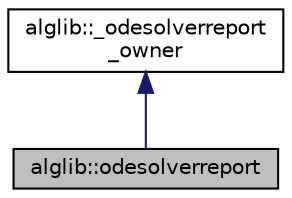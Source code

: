 digraph "alglib::odesolverreport"
{
  edge [fontname="Helvetica",fontsize="10",labelfontname="Helvetica",labelfontsize="10"];
  node [fontname="Helvetica",fontsize="10",shape=record];
  Node0 [label="alglib::odesolverreport",height=0.2,width=0.4,color="black", fillcolor="grey75", style="filled", fontcolor="black"];
  Node1 -> Node0 [dir="back",color="midnightblue",fontsize="10",style="solid",fontname="Helvetica"];
  Node1 [label="alglib::_odesolverreport\l_owner",height=0.2,width=0.4,color="black", fillcolor="white", style="filled",URL="$classalglib_1_1__odesolverreport__owner.html"];
}
